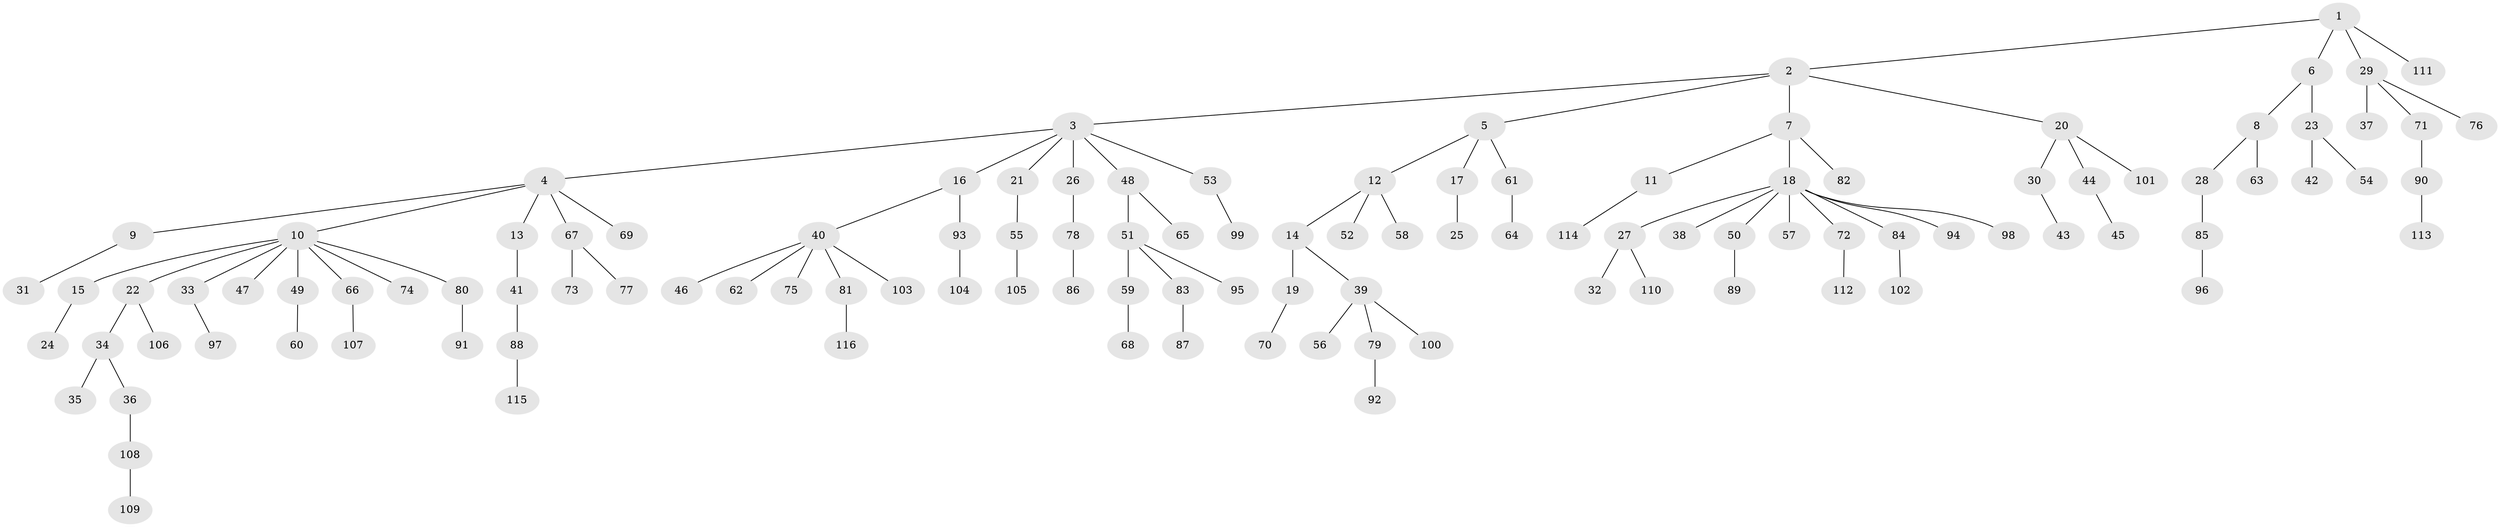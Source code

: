 // coarse degree distribution, {7: 0.017241379310344827, 10: 0.017241379310344827, 4: 0.05172413793103448, 3: 0.10344827586206896, 2: 0.13793103448275862, 1: 0.6379310344827587, 8: 0.017241379310344827, 6: 0.017241379310344827}
// Generated by graph-tools (version 1.1) at 2025/19/03/04/25 18:19:09]
// undirected, 116 vertices, 115 edges
graph export_dot {
graph [start="1"]
  node [color=gray90,style=filled];
  1;
  2;
  3;
  4;
  5;
  6;
  7;
  8;
  9;
  10;
  11;
  12;
  13;
  14;
  15;
  16;
  17;
  18;
  19;
  20;
  21;
  22;
  23;
  24;
  25;
  26;
  27;
  28;
  29;
  30;
  31;
  32;
  33;
  34;
  35;
  36;
  37;
  38;
  39;
  40;
  41;
  42;
  43;
  44;
  45;
  46;
  47;
  48;
  49;
  50;
  51;
  52;
  53;
  54;
  55;
  56;
  57;
  58;
  59;
  60;
  61;
  62;
  63;
  64;
  65;
  66;
  67;
  68;
  69;
  70;
  71;
  72;
  73;
  74;
  75;
  76;
  77;
  78;
  79;
  80;
  81;
  82;
  83;
  84;
  85;
  86;
  87;
  88;
  89;
  90;
  91;
  92;
  93;
  94;
  95;
  96;
  97;
  98;
  99;
  100;
  101;
  102;
  103;
  104;
  105;
  106;
  107;
  108;
  109;
  110;
  111;
  112;
  113;
  114;
  115;
  116;
  1 -- 2;
  1 -- 6;
  1 -- 29;
  1 -- 111;
  2 -- 3;
  2 -- 5;
  2 -- 7;
  2 -- 20;
  3 -- 4;
  3 -- 16;
  3 -- 21;
  3 -- 26;
  3 -- 48;
  3 -- 53;
  4 -- 9;
  4 -- 10;
  4 -- 13;
  4 -- 67;
  4 -- 69;
  5 -- 12;
  5 -- 17;
  5 -- 61;
  6 -- 8;
  6 -- 23;
  7 -- 11;
  7 -- 18;
  7 -- 82;
  8 -- 28;
  8 -- 63;
  9 -- 31;
  10 -- 15;
  10 -- 22;
  10 -- 33;
  10 -- 47;
  10 -- 49;
  10 -- 66;
  10 -- 74;
  10 -- 80;
  11 -- 114;
  12 -- 14;
  12 -- 52;
  12 -- 58;
  13 -- 41;
  14 -- 19;
  14 -- 39;
  15 -- 24;
  16 -- 40;
  16 -- 93;
  17 -- 25;
  18 -- 27;
  18 -- 38;
  18 -- 50;
  18 -- 57;
  18 -- 72;
  18 -- 84;
  18 -- 94;
  18 -- 98;
  19 -- 70;
  20 -- 30;
  20 -- 44;
  20 -- 101;
  21 -- 55;
  22 -- 34;
  22 -- 106;
  23 -- 42;
  23 -- 54;
  26 -- 78;
  27 -- 32;
  27 -- 110;
  28 -- 85;
  29 -- 37;
  29 -- 71;
  29 -- 76;
  30 -- 43;
  33 -- 97;
  34 -- 35;
  34 -- 36;
  36 -- 108;
  39 -- 56;
  39 -- 79;
  39 -- 100;
  40 -- 46;
  40 -- 62;
  40 -- 75;
  40 -- 81;
  40 -- 103;
  41 -- 88;
  44 -- 45;
  48 -- 51;
  48 -- 65;
  49 -- 60;
  50 -- 89;
  51 -- 59;
  51 -- 83;
  51 -- 95;
  53 -- 99;
  55 -- 105;
  59 -- 68;
  61 -- 64;
  66 -- 107;
  67 -- 73;
  67 -- 77;
  71 -- 90;
  72 -- 112;
  78 -- 86;
  79 -- 92;
  80 -- 91;
  81 -- 116;
  83 -- 87;
  84 -- 102;
  85 -- 96;
  88 -- 115;
  90 -- 113;
  93 -- 104;
  108 -- 109;
}
